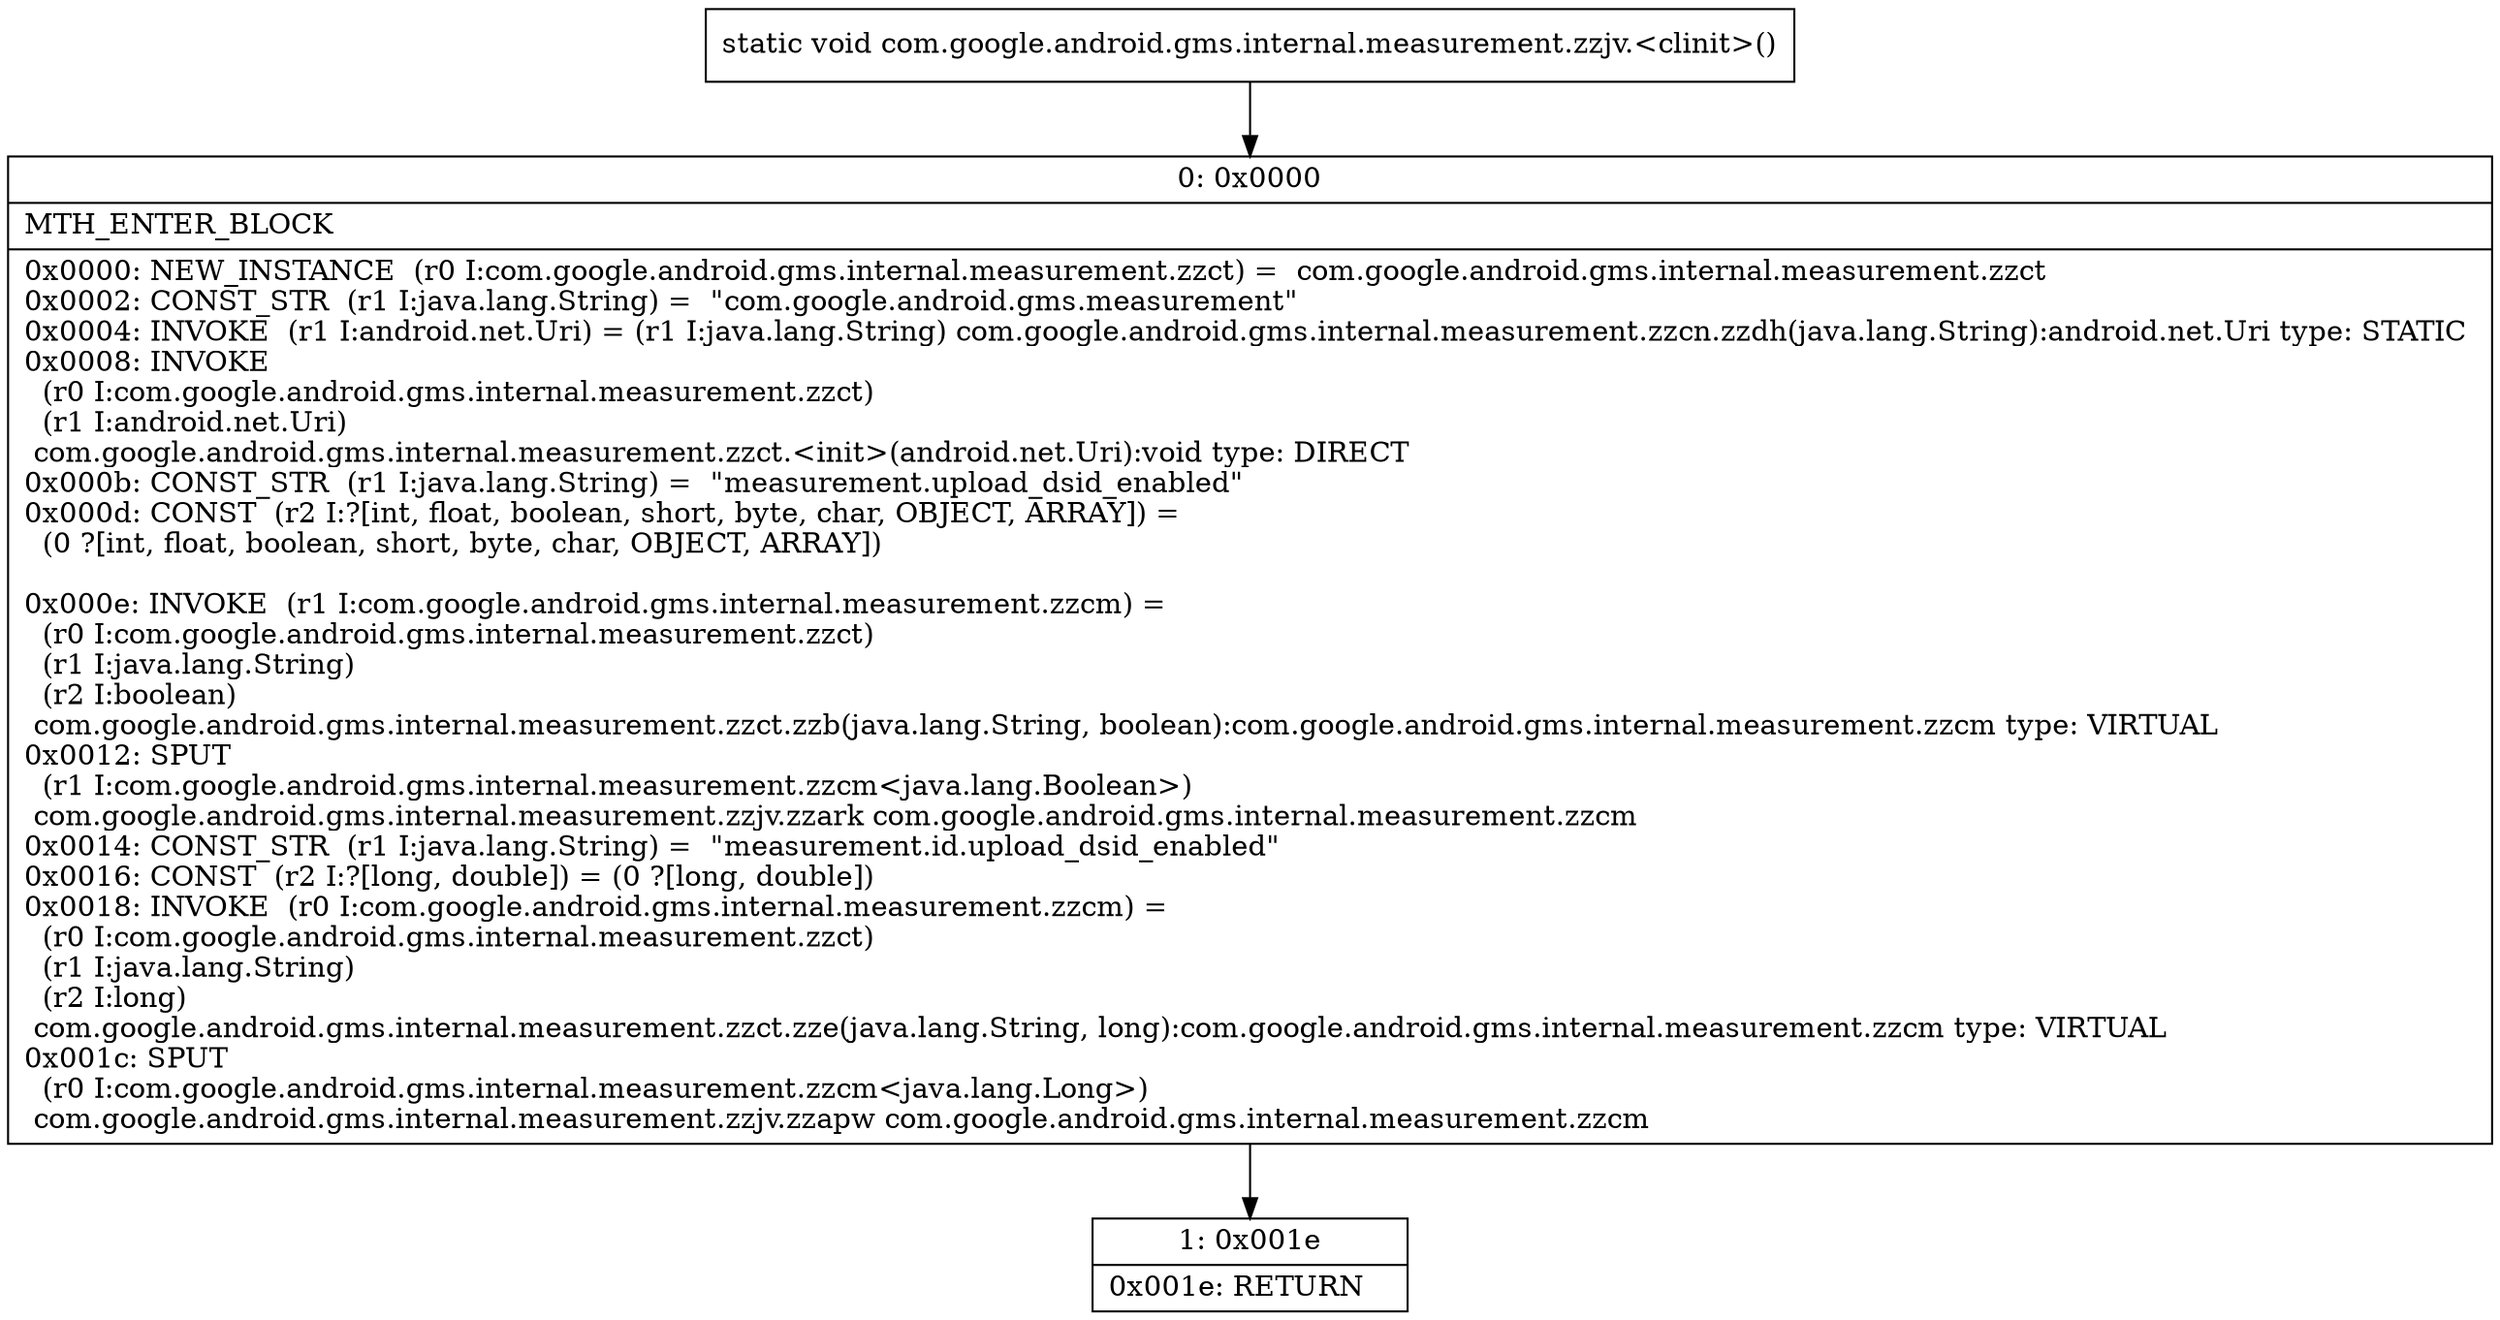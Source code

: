 digraph "CFG forcom.google.android.gms.internal.measurement.zzjv.\<clinit\>()V" {
Node_0 [shape=record,label="{0\:\ 0x0000|MTH_ENTER_BLOCK\l|0x0000: NEW_INSTANCE  (r0 I:com.google.android.gms.internal.measurement.zzct) =  com.google.android.gms.internal.measurement.zzct \l0x0002: CONST_STR  (r1 I:java.lang.String) =  \"com.google.android.gms.measurement\" \l0x0004: INVOKE  (r1 I:android.net.Uri) = (r1 I:java.lang.String) com.google.android.gms.internal.measurement.zzcn.zzdh(java.lang.String):android.net.Uri type: STATIC \l0x0008: INVOKE  \l  (r0 I:com.google.android.gms.internal.measurement.zzct)\l  (r1 I:android.net.Uri)\l com.google.android.gms.internal.measurement.zzct.\<init\>(android.net.Uri):void type: DIRECT \l0x000b: CONST_STR  (r1 I:java.lang.String) =  \"measurement.upload_dsid_enabled\" \l0x000d: CONST  (r2 I:?[int, float, boolean, short, byte, char, OBJECT, ARRAY]) = \l  (0 ?[int, float, boolean, short, byte, char, OBJECT, ARRAY])\l \l0x000e: INVOKE  (r1 I:com.google.android.gms.internal.measurement.zzcm) = \l  (r0 I:com.google.android.gms.internal.measurement.zzct)\l  (r1 I:java.lang.String)\l  (r2 I:boolean)\l com.google.android.gms.internal.measurement.zzct.zzb(java.lang.String, boolean):com.google.android.gms.internal.measurement.zzcm type: VIRTUAL \l0x0012: SPUT  \l  (r1 I:com.google.android.gms.internal.measurement.zzcm\<java.lang.Boolean\>)\l com.google.android.gms.internal.measurement.zzjv.zzark com.google.android.gms.internal.measurement.zzcm \l0x0014: CONST_STR  (r1 I:java.lang.String) =  \"measurement.id.upload_dsid_enabled\" \l0x0016: CONST  (r2 I:?[long, double]) = (0 ?[long, double]) \l0x0018: INVOKE  (r0 I:com.google.android.gms.internal.measurement.zzcm) = \l  (r0 I:com.google.android.gms.internal.measurement.zzct)\l  (r1 I:java.lang.String)\l  (r2 I:long)\l com.google.android.gms.internal.measurement.zzct.zze(java.lang.String, long):com.google.android.gms.internal.measurement.zzcm type: VIRTUAL \l0x001c: SPUT  \l  (r0 I:com.google.android.gms.internal.measurement.zzcm\<java.lang.Long\>)\l com.google.android.gms.internal.measurement.zzjv.zzapw com.google.android.gms.internal.measurement.zzcm \l}"];
Node_1 [shape=record,label="{1\:\ 0x001e|0x001e: RETURN   \l}"];
MethodNode[shape=record,label="{static void com.google.android.gms.internal.measurement.zzjv.\<clinit\>() }"];
MethodNode -> Node_0;
Node_0 -> Node_1;
}


